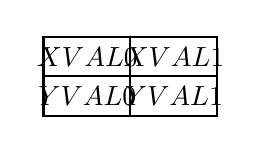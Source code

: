\let\st\strut
\foreach \x/\xtext/\ytext in{0/XVAL0/YVAL0,1.1/XVAL1/YVAL1}
{\draw[thick] (\x,0.5) +(-0.55,-0.25) rectangle ++(0.55,0.25) ;
\draw[thick] (\x,0) +(-0.55,-0.25) rectangle ++(0.55,0.25);
\node[]  at (\x+0.005,0.5) {$\xtext$};
\node[]  at (\x+0.005,0) {$\ytext$};
\node[] (x_\x)  at (\x,0.75) {};
\node[] (y_\x) at (\x,-0.25) {};}BUBBLE
